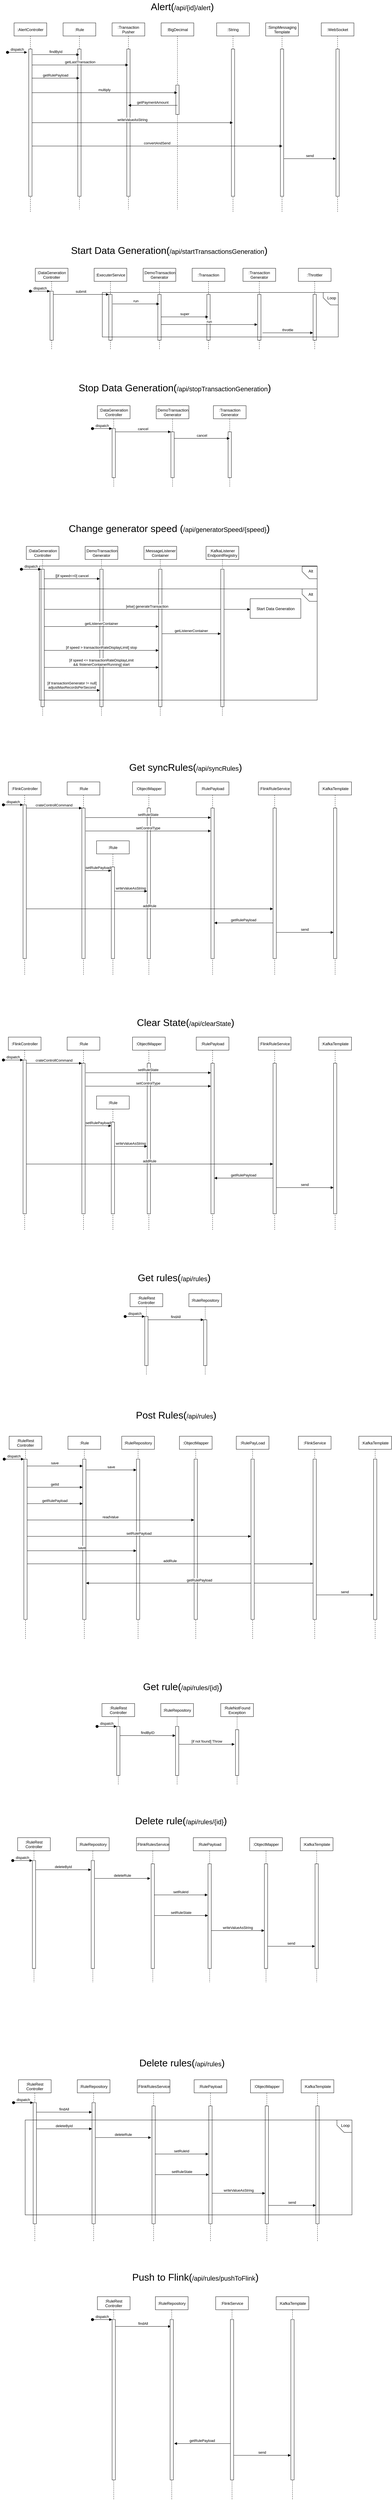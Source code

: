 <mxfile version="14.1.8" type="github">
  <diagram id="kgpKYQtTHZ0yAKxKKP6v" name="Page-1">
    <mxGraphModel dx="1355" dy="806" grid="1" gridSize="10" guides="1" tooltips="1" connect="1" arrows="1" fold="1" page="1" pageScale="1" pageWidth="850" pageHeight="1100" math="0" shadow="0">
      <root>
        <mxCell id="0" />
        <mxCell id="1" parent="0" />
        <mxCell id="PIwd8Y3L6m2QeTUVSltt-143" value="" style="shape=card;whiteSpace=wrap;html=1;strokeWidth=1;fillColor=none;rotation=-90;size=22;" parent="1" vertex="1">
          <mxGeometry x="1105.5" y="1806" width="38" height="46" as="geometry" />
        </mxCell>
        <mxCell id="PIwd8Y3L6m2QeTUVSltt-142" value="" style="shape=card;whiteSpace=wrap;html=1;strokeWidth=1;fillColor=none;rotation=-90;size=22;" parent="1" vertex="1">
          <mxGeometry x="1105.5" y="1737" width="38" height="46" as="geometry" />
        </mxCell>
        <mxCell id="3nuBFxr9cyL0pnOWT2aG-5" value=":AlertController" style="shape=umlLifeline;perimeter=lifelinePerimeter;container=1;collapsible=0;recursiveResize=0;rounded=0;shadow=0;strokeWidth=1;" parent="1" vertex="1">
          <mxGeometry x="220" y="80" width="100" height="580" as="geometry" />
        </mxCell>
        <mxCell id="3nuBFxr9cyL0pnOWT2aG-6" value="" style="points=[];perimeter=orthogonalPerimeter;rounded=0;shadow=0;strokeWidth=1;" parent="3nuBFxr9cyL0pnOWT2aG-5" vertex="1">
          <mxGeometry x="45" y="80" width="10" height="450" as="geometry" />
        </mxCell>
        <mxCell id="PIwd8Y3L6m2QeTUVSltt-1" value=":Rule" style="shape=umlLifeline;perimeter=lifelinePerimeter;container=1;collapsible=0;recursiveResize=0;rounded=0;shadow=0;strokeWidth=1;" parent="1" vertex="1">
          <mxGeometry x="370" y="80" width="100" height="570" as="geometry" />
        </mxCell>
        <mxCell id="PIwd8Y3L6m2QeTUVSltt-2" value="" style="points=[];perimeter=orthogonalPerimeter;rounded=0;shadow=0;strokeWidth=1;" parent="PIwd8Y3L6m2QeTUVSltt-1" vertex="1">
          <mxGeometry x="45" y="80" width="10" height="450" as="geometry" />
        </mxCell>
        <mxCell id="PIwd8Y3L6m2QeTUVSltt-3" value=":Transaction&#xa;Pusher" style="shape=umlLifeline;perimeter=lifelinePerimeter;container=1;collapsible=0;recursiveResize=0;rounded=0;shadow=0;strokeWidth=1;" parent="1" vertex="1">
          <mxGeometry x="520" y="80" width="100" height="570" as="geometry" />
        </mxCell>
        <mxCell id="PIwd8Y3L6m2QeTUVSltt-4" value="" style="points=[];perimeter=orthogonalPerimeter;rounded=0;shadow=0;strokeWidth=1;" parent="PIwd8Y3L6m2QeTUVSltt-3" vertex="1">
          <mxGeometry x="45" y="80" width="10" height="450" as="geometry" />
        </mxCell>
        <mxCell id="PIwd8Y3L6m2QeTUVSltt-5" value=":BigDecimal" style="shape=umlLifeline;perimeter=lifelinePerimeter;container=1;collapsible=0;recursiveResize=0;rounded=0;shadow=0;strokeWidth=1;" parent="1" vertex="1">
          <mxGeometry x="670" y="80" width="100" height="570" as="geometry" />
        </mxCell>
        <mxCell id="PIwd8Y3L6m2QeTUVSltt-6" value="" style="points=[];perimeter=orthogonalPerimeter;rounded=0;shadow=0;strokeWidth=1;" parent="PIwd8Y3L6m2QeTUVSltt-5" vertex="1">
          <mxGeometry x="45" y="190" width="10" height="90" as="geometry" />
        </mxCell>
        <mxCell id="PIwd8Y3L6m2QeTUVSltt-7" value=":String" style="shape=umlLifeline;perimeter=lifelinePerimeter;container=1;collapsible=0;recursiveResize=0;rounded=0;shadow=0;strokeWidth=1;" parent="1" vertex="1">
          <mxGeometry x="840" y="80" width="100" height="580" as="geometry" />
        </mxCell>
        <mxCell id="PIwd8Y3L6m2QeTUVSltt-8" value="" style="points=[];perimeter=orthogonalPerimeter;rounded=0;shadow=0;strokeWidth=1;" parent="PIwd8Y3L6m2QeTUVSltt-7" vertex="1">
          <mxGeometry x="45" y="80" width="10" height="450" as="geometry" />
        </mxCell>
        <mxCell id="PIwd8Y3L6m2QeTUVSltt-13" value="findById" style="verticalAlign=bottom;endArrow=block;shadow=0;strokeWidth=1;exitX=1.159;exitY=0.075;exitDx=0;exitDy=0;exitPerimeter=0;" parent="1" edge="1">
          <mxGeometry relative="1" as="geometry">
            <mxPoint x="276.59" y="177" as="sourcePoint" />
            <mxPoint x="419.5" y="177" as="targetPoint" />
          </mxGeometry>
        </mxCell>
        <mxCell id="PIwd8Y3L6m2QeTUVSltt-14" value="getLastTransaction" style="verticalAlign=bottom;endArrow=block;shadow=0;strokeWidth=1;exitX=1.041;exitY=0.185;exitDx=0;exitDy=0;exitPerimeter=0;" parent="1" edge="1">
          <mxGeometry relative="1" as="geometry">
            <mxPoint x="275.41" y="208.6" as="sourcePoint" />
            <mxPoint x="569.5" y="208.6" as="targetPoint" />
          </mxGeometry>
        </mxCell>
        <mxCell id="PIwd8Y3L6m2QeTUVSltt-15" value="getRulePayload" style="verticalAlign=bottom;endArrow=block;shadow=0;strokeWidth=1;exitX=0.924;exitY=0.318;exitDx=0;exitDy=0;exitPerimeter=0;entryX=0.5;entryY=0.318;entryDx=0;entryDy=0;entryPerimeter=0;" parent="1" edge="1">
          <mxGeometry relative="1" as="geometry">
            <mxPoint x="274.24" y="248.88" as="sourcePoint" />
            <mxPoint x="420" y="248.88" as="targetPoint" />
          </mxGeometry>
        </mxCell>
        <mxCell id="PIwd8Y3L6m2QeTUVSltt-16" value="multiply" style="verticalAlign=bottom;endArrow=block;shadow=0;strokeWidth=1;exitX=0.924;exitY=0.774;exitDx=0;exitDy=0;exitPerimeter=0;" parent="1" edge="1">
          <mxGeometry relative="1" as="geometry">
            <mxPoint x="274.24" y="293.3" as="sourcePoint" />
            <mxPoint x="719.5" y="293.3" as="targetPoint" />
          </mxGeometry>
        </mxCell>
        <mxCell id="PIwd8Y3L6m2QeTUVSltt-17" value="getPaymentAmount" style="verticalAlign=bottom;endArrow=block;shadow=0;strokeWidth=1;exitX=0.5;exitY=0.875;exitDx=0;exitDy=0;exitPerimeter=0;" parent="1" edge="1">
          <mxGeometry relative="1" as="geometry">
            <mxPoint x="720" y="332" as="sourcePoint" />
            <mxPoint x="569.324" y="332" as="targetPoint" />
          </mxGeometry>
        </mxCell>
        <mxCell id="PIwd8Y3L6m2QeTUVSltt-18" value="writeValueAsString" style="verticalAlign=bottom;endArrow=block;shadow=0;strokeWidth=1;" parent="1" source="3nuBFxr9cyL0pnOWT2aG-6" target="PIwd8Y3L6m2QeTUVSltt-7" edge="1">
          <mxGeometry relative="1" as="geometry">
            <mxPoint x="300" y="400.0" as="sourcePoint" />
            <mxPoint x="745.26" y="400.0" as="targetPoint" />
          </mxGeometry>
        </mxCell>
        <mxCell id="PIwd8Y3L6m2QeTUVSltt-20" value=":SimpMessaging&#xa;Template" style="shape=umlLifeline;perimeter=lifelinePerimeter;container=1;collapsible=0;recursiveResize=0;rounded=0;shadow=0;strokeWidth=1;" parent="1" vertex="1">
          <mxGeometry x="990" y="80" width="100" height="580" as="geometry" />
        </mxCell>
        <mxCell id="PIwd8Y3L6m2QeTUVSltt-21" value="" style="points=[];perimeter=orthogonalPerimeter;rounded=0;shadow=0;strokeWidth=1;" parent="PIwd8Y3L6m2QeTUVSltt-20" vertex="1">
          <mxGeometry x="45" y="80" width="10" height="450" as="geometry" />
        </mxCell>
        <mxCell id="PIwd8Y3L6m2QeTUVSltt-22" value="convertAndSend" style="verticalAlign=bottom;endArrow=block;shadow=0;strokeWidth=1;entryX=0.51;entryY=0.649;entryDx=0;entryDy=0;entryPerimeter=0;" parent="1" source="3nuBFxr9cyL0pnOWT2aG-6" target="PIwd8Y3L6m2QeTUVSltt-20" edge="1">
          <mxGeometry relative="1" as="geometry">
            <mxPoint x="285" y="450.0" as="sourcePoint" />
            <mxPoint x="899.5" y="450.0" as="targetPoint" />
          </mxGeometry>
        </mxCell>
        <mxCell id="PIwd8Y3L6m2QeTUVSltt-23" value=":WebSocket" style="shape=umlLifeline;perimeter=lifelinePerimeter;container=1;collapsible=0;recursiveResize=0;rounded=0;shadow=0;strokeWidth=1;" parent="1" vertex="1">
          <mxGeometry x="1160" y="80" width="100" height="580" as="geometry" />
        </mxCell>
        <mxCell id="PIwd8Y3L6m2QeTUVSltt-24" value="" style="points=[];perimeter=orthogonalPerimeter;rounded=0;shadow=0;strokeWidth=1;" parent="PIwd8Y3L6m2QeTUVSltt-23" vertex="1">
          <mxGeometry x="45" y="80" width="10" height="450" as="geometry" />
        </mxCell>
        <mxCell id="PIwd8Y3L6m2QeTUVSltt-25" value="send" style="verticalAlign=bottom;endArrow=block;shadow=0;strokeWidth=1;exitX=1.1;exitY=0.76;exitDx=0;exitDy=0;exitPerimeter=0;" parent="1" edge="1">
          <mxGeometry relative="1" as="geometry">
            <mxPoint x="1046.0" y="495" as="sourcePoint" />
            <mxPoint x="1205" y="495" as="targetPoint" />
          </mxGeometry>
        </mxCell>
        <mxCell id="PIwd8Y3L6m2QeTUVSltt-26" value="&lt;font style=&quot;font-size: 30px&quot;&gt;Alert(&lt;/font&gt;&lt;font style=&quot;font-size: 20px&quot;&gt;/api/{id}/alert&lt;/font&gt;&lt;font style=&quot;font-size: 30px&quot;&gt;)&lt;/font&gt;" style="text;html=1;strokeColor=none;fillColor=none;align=center;verticalAlign=middle;whiteSpace=wrap;rounded=0;" parent="1" vertex="1">
          <mxGeometry x="500" y="10" width="470" height="40" as="geometry" />
        </mxCell>
        <mxCell id="PIwd8Y3L6m2QeTUVSltt-55" value=":DataGeneration&#xa;Controller" style="shape=umlLifeline;perimeter=lifelinePerimeter;container=1;collapsible=0;recursiveResize=0;rounded=0;shadow=0;strokeWidth=1;" parent="1" vertex="1">
          <mxGeometry x="285" y="830" width="100" height="250" as="geometry" />
        </mxCell>
        <mxCell id="PIwd8Y3L6m2QeTUVSltt-56" value="" style="points=[];perimeter=orthogonalPerimeter;rounded=0;shadow=0;strokeWidth=1;" parent="PIwd8Y3L6m2QeTUVSltt-55" vertex="1">
          <mxGeometry x="45" y="70" width="10" height="150" as="geometry" />
        </mxCell>
        <mxCell id="PIwd8Y3L6m2QeTUVSltt-57" value="dispatch" style="verticalAlign=bottom;startArrow=oval;endArrow=block;startSize=8;shadow=0;strokeWidth=1;" parent="PIwd8Y3L6m2QeTUVSltt-55" target="PIwd8Y3L6m2QeTUVSltt-56" edge="1">
          <mxGeometry relative="1" as="geometry">
            <mxPoint x="-15" y="70" as="sourcePoint" />
          </mxGeometry>
        </mxCell>
        <mxCell id="PIwd8Y3L6m2QeTUVSltt-58" value=":ExecuterService" style="shape=umlLifeline;perimeter=lifelinePerimeter;container=1;collapsible=0;recursiveResize=0;rounded=0;shadow=0;strokeWidth=1;" parent="1" vertex="1">
          <mxGeometry x="465" y="830" width="100" height="250" as="geometry" />
        </mxCell>
        <mxCell id="PIwd8Y3L6m2QeTUVSltt-59" value="" style="points=[];perimeter=orthogonalPerimeter;rounded=0;shadow=0;strokeWidth=1;" parent="PIwd8Y3L6m2QeTUVSltt-58" vertex="1">
          <mxGeometry x="45" y="80" width="10" height="140" as="geometry" />
        </mxCell>
        <mxCell id="PIwd8Y3L6m2QeTUVSltt-61" value="submit" style="verticalAlign=bottom;endArrow=block;entryX=0;entryY=0;shadow=0;strokeWidth=1;" parent="1" source="PIwd8Y3L6m2QeTUVSltt-56" target="PIwd8Y3L6m2QeTUVSltt-59" edge="1">
          <mxGeometry relative="1" as="geometry">
            <mxPoint x="440" y="910" as="sourcePoint" />
          </mxGeometry>
        </mxCell>
        <mxCell id="PIwd8Y3L6m2QeTUVSltt-62" value=":DemoTransaction&#xa;Generator" style="shape=umlLifeline;perimeter=lifelinePerimeter;container=1;collapsible=0;recursiveResize=0;rounded=0;shadow=0;strokeWidth=1;" parent="1" vertex="1">
          <mxGeometry x="615" y="830" width="100" height="250" as="geometry" />
        </mxCell>
        <mxCell id="PIwd8Y3L6m2QeTUVSltt-63" value="" style="points=[];perimeter=orthogonalPerimeter;rounded=0;shadow=0;strokeWidth=1;" parent="PIwd8Y3L6m2QeTUVSltt-62" vertex="1">
          <mxGeometry x="45" y="80" width="10" height="140" as="geometry" />
        </mxCell>
        <mxCell id="PIwd8Y3L6m2QeTUVSltt-64" value=":Transaction" style="shape=umlLifeline;perimeter=lifelinePerimeter;container=1;collapsible=0;recursiveResize=0;rounded=0;shadow=0;strokeWidth=1;" parent="1" vertex="1">
          <mxGeometry x="765" y="830" width="100" height="250" as="geometry" />
        </mxCell>
        <mxCell id="PIwd8Y3L6m2QeTUVSltt-65" value="" style="points=[];perimeter=orthogonalPerimeter;rounded=0;shadow=0;strokeWidth=1;" parent="PIwd8Y3L6m2QeTUVSltt-64" vertex="1">
          <mxGeometry x="45" y="80" width="10" height="140" as="geometry" />
        </mxCell>
        <mxCell id="PIwd8Y3L6m2QeTUVSltt-70" value="run" style="verticalAlign=bottom;endArrow=block;shadow=0;strokeWidth=1;exitX=1.159;exitY=0.075;exitDx=0;exitDy=0;exitPerimeter=0;" parent="1" edge="1">
          <mxGeometry relative="1" as="geometry">
            <mxPoint x="521.59" y="939" as="sourcePoint" />
            <mxPoint x="664.5" y="939" as="targetPoint" />
          </mxGeometry>
        </mxCell>
        <mxCell id="PIwd8Y3L6m2QeTUVSltt-71" value="super" style="verticalAlign=bottom;endArrow=block;shadow=0;strokeWidth=1;" parent="1" edge="1">
          <mxGeometry relative="1" as="geometry">
            <mxPoint x="670" y="978.6" as="sourcePoint" />
            <mxPoint x="814.5" y="978.6" as="targetPoint" />
          </mxGeometry>
        </mxCell>
        <mxCell id="PIwd8Y3L6m2QeTUVSltt-82" value="&lt;font style=&quot;font-size: 30px&quot;&gt;Start Data Generation(&lt;/font&gt;&lt;font style=&quot;font-size: 20px&quot;&gt;/api/startTransactionsGeneration&lt;/font&gt;&lt;font style=&quot;font-size: 30px&quot;&gt;)&lt;/font&gt;" style="text;html=1;strokeColor=none;fillColor=none;align=center;verticalAlign=middle;whiteSpace=wrap;rounded=0;" parent="1" vertex="1">
          <mxGeometry x="350" y="750" width="690" height="50" as="geometry" />
        </mxCell>
        <mxCell id="PIwd8Y3L6m2QeTUVSltt-84" value="dispatch" style="verticalAlign=bottom;startArrow=oval;endArrow=block;startSize=8;shadow=0;strokeWidth=1;" parent="1" edge="1">
          <mxGeometry relative="1" as="geometry">
            <mxPoint x="200" y="170" as="sourcePoint" />
            <mxPoint x="260" y="170" as="targetPoint" />
          </mxGeometry>
        </mxCell>
        <mxCell id="PIwd8Y3L6m2QeTUVSltt-100" value=":DataGeneration&#xa;Controller" style="shape=umlLifeline;perimeter=lifelinePerimeter;container=1;collapsible=0;recursiveResize=0;rounded=0;shadow=0;strokeWidth=1;" parent="1" vertex="1">
          <mxGeometry x="475" y="1250" width="100" height="250" as="geometry" />
        </mxCell>
        <mxCell id="PIwd8Y3L6m2QeTUVSltt-101" value="" style="points=[];perimeter=orthogonalPerimeter;rounded=0;shadow=0;strokeWidth=1;" parent="PIwd8Y3L6m2QeTUVSltt-100" vertex="1">
          <mxGeometry x="45" y="70" width="10" height="150" as="geometry" />
        </mxCell>
        <mxCell id="PIwd8Y3L6m2QeTUVSltt-102" value="dispatch" style="verticalAlign=bottom;startArrow=oval;endArrow=block;startSize=8;shadow=0;strokeWidth=1;" parent="PIwd8Y3L6m2QeTUVSltt-100" target="PIwd8Y3L6m2QeTUVSltt-101" edge="1">
          <mxGeometry relative="1" as="geometry">
            <mxPoint x="-15" y="70" as="sourcePoint" />
          </mxGeometry>
        </mxCell>
        <mxCell id="PIwd8Y3L6m2QeTUVSltt-103" value=":DemoTransaction&#xa;Generator" style="shape=umlLifeline;perimeter=lifelinePerimeter;container=1;collapsible=0;recursiveResize=0;rounded=0;shadow=0;strokeWidth=1;" parent="1" vertex="1">
          <mxGeometry x="655" y="1250" width="100" height="250" as="geometry" />
        </mxCell>
        <mxCell id="PIwd8Y3L6m2QeTUVSltt-104" value="" style="points=[];perimeter=orthogonalPerimeter;rounded=0;shadow=0;strokeWidth=1;" parent="PIwd8Y3L6m2QeTUVSltt-103" vertex="1">
          <mxGeometry x="45" y="80" width="10" height="140" as="geometry" />
        </mxCell>
        <mxCell id="PIwd8Y3L6m2QeTUVSltt-106" value="cancel" style="verticalAlign=bottom;endArrow=block;entryX=0;entryY=0;shadow=0;strokeWidth=1;" parent="1" source="PIwd8Y3L6m2QeTUVSltt-101" target="PIwd8Y3L6m2QeTUVSltt-104" edge="1">
          <mxGeometry relative="1" as="geometry">
            <mxPoint x="630" y="1330" as="sourcePoint" />
          </mxGeometry>
        </mxCell>
        <mxCell id="PIwd8Y3L6m2QeTUVSltt-113" value="&lt;font style=&quot;font-size: 30px&quot;&gt;Stop Data Generation(&lt;/font&gt;&lt;font style=&quot;font-size: 20px&quot;&gt;/api/stopTransactionGeneration&lt;/font&gt;&lt;font style=&quot;font-size: 30px&quot;&gt;)&lt;/font&gt;" style="text;html=1;strokeColor=none;fillColor=none;align=center;verticalAlign=middle;whiteSpace=wrap;rounded=0;" parent="1" vertex="1">
          <mxGeometry x="379" y="1170" width="666" height="50" as="geometry" />
        </mxCell>
        <mxCell id="PIwd8Y3L6m2QeTUVSltt-114" value=":DataGeneration&#xa;Controller" style="shape=umlLifeline;perimeter=lifelinePerimeter;container=1;collapsible=0;recursiveResize=0;rounded=0;shadow=0;strokeWidth=1;" parent="1" vertex="1">
          <mxGeometry x="257.5" y="1680" width="100" height="520" as="geometry" />
        </mxCell>
        <mxCell id="PIwd8Y3L6m2QeTUVSltt-115" value="" style="points=[];perimeter=orthogonalPerimeter;rounded=0;shadow=0;strokeWidth=1;" parent="PIwd8Y3L6m2QeTUVSltt-114" vertex="1">
          <mxGeometry x="45" y="70" width="10" height="420" as="geometry" />
        </mxCell>
        <mxCell id="PIwd8Y3L6m2QeTUVSltt-116" value="dispatch" style="verticalAlign=bottom;startArrow=oval;endArrow=block;startSize=8;shadow=0;strokeWidth=1;" parent="PIwd8Y3L6m2QeTUVSltt-114" target="PIwd8Y3L6m2QeTUVSltt-115" edge="1">
          <mxGeometry relative="1" as="geometry">
            <mxPoint x="-15" y="70" as="sourcePoint" />
          </mxGeometry>
        </mxCell>
        <mxCell id="PIwd8Y3L6m2QeTUVSltt-117" value=":DemoTransaction&#xa;Generator" style="shape=umlLifeline;perimeter=lifelinePerimeter;container=1;collapsible=0;recursiveResize=0;rounded=0;shadow=0;strokeWidth=1;" parent="1" vertex="1">
          <mxGeometry x="437.5" y="1680" width="100" height="520" as="geometry" />
        </mxCell>
        <mxCell id="PIwd8Y3L6m2QeTUVSltt-118" value="" style="points=[];perimeter=orthogonalPerimeter;rounded=0;shadow=0;strokeWidth=1;" parent="PIwd8Y3L6m2QeTUVSltt-117" vertex="1">
          <mxGeometry x="45" y="70" width="10" height="420" as="geometry" />
        </mxCell>
        <mxCell id="PIwd8Y3L6m2QeTUVSltt-120" value="[[if speed&lt;=0] cancel" style="verticalAlign=bottom;endArrow=block;entryX=0;entryY=0;shadow=0;strokeWidth=1;" parent="1" edge="1">
          <mxGeometry relative="1" as="geometry">
            <mxPoint x="312.5" y="1779.0" as="sourcePoint" />
            <mxPoint x="482.5" y="1779.0" as="targetPoint" />
          </mxGeometry>
        </mxCell>
        <mxCell id="PIwd8Y3L6m2QeTUVSltt-127" value="&lt;font style=&quot;font-size: 30px&quot;&gt;Change generator speed (&lt;/font&gt;&lt;font style=&quot;font-size: 20px&quot;&gt;/api/generatorSpeed/{speed}&lt;/font&gt;&lt;font style=&quot;font-size: 30px&quot;&gt;)&lt;/font&gt;" style="text;html=1;strokeColor=none;fillColor=none;align=center;verticalAlign=middle;whiteSpace=wrap;rounded=0;" parent="1" vertex="1">
          <mxGeometry x="350" y="1600" width="690" height="50" as="geometry" />
        </mxCell>
        <mxCell id="PIwd8Y3L6m2QeTUVSltt-128" value="" style="rounded=0;whiteSpace=wrap;html=1;" parent="1" vertex="1">
          <mxGeometry x="942.5" y="1840" width="155" height="60" as="geometry" />
        </mxCell>
        <mxCell id="PIwd8Y3L6m2QeTUVSltt-129" value="Start Data Generation" style="text;html=1;strokeColor=none;fillColor=none;align=center;verticalAlign=middle;whiteSpace=wrap;rounded=0;" parent="1" vertex="1">
          <mxGeometry x="942.5" y="1861" width="155" height="20" as="geometry" />
        </mxCell>
        <mxCell id="PIwd8Y3L6m2QeTUVSltt-130" value=":MessageListener&#xa;Container" style="shape=umlLifeline;perimeter=lifelinePerimeter;container=1;collapsible=0;recursiveResize=0;rounded=0;shadow=0;strokeWidth=1;" parent="1" vertex="1">
          <mxGeometry x="617.5" y="1680" width="100" height="520" as="geometry" />
        </mxCell>
        <mxCell id="PIwd8Y3L6m2QeTUVSltt-131" value="" style="points=[];perimeter=orthogonalPerimeter;rounded=0;shadow=0;strokeWidth=1;" parent="PIwd8Y3L6m2QeTUVSltt-130" vertex="1">
          <mxGeometry x="45" y="70" width="10" height="420" as="geometry" />
        </mxCell>
        <mxCell id="PIwd8Y3L6m2QeTUVSltt-126" value="[else] generateTransaction" style="verticalAlign=bottom;endArrow=block;shadow=0;strokeWidth=1;" parent="1" edge="1">
          <mxGeometry relative="1" as="geometry">
            <mxPoint x="312.5" y="1872.517" as="sourcePoint" />
            <mxPoint x="942.5" y="1872.517" as="targetPoint" />
          </mxGeometry>
        </mxCell>
        <mxCell id="PIwd8Y3L6m2QeTUVSltt-132" value=":KafkaListener&#xa;EndpointRegistry" style="shape=umlLifeline;perimeter=lifelinePerimeter;container=1;collapsible=0;recursiveResize=0;rounded=0;shadow=0;strokeWidth=1;" parent="1" vertex="1">
          <mxGeometry x="807.5" y="1680" width="100" height="520" as="geometry" />
        </mxCell>
        <mxCell id="PIwd8Y3L6m2QeTUVSltt-133" value="" style="points=[];perimeter=orthogonalPerimeter;rounded=0;shadow=0;strokeWidth=1;" parent="PIwd8Y3L6m2QeTUVSltt-132" vertex="1">
          <mxGeometry x="45" y="70" width="10" height="420" as="geometry" />
        </mxCell>
        <mxCell id="PIwd8Y3L6m2QeTUVSltt-134" value="getListenerContainer" style="verticalAlign=bottom;endArrow=block;shadow=0;strokeWidth=1;" parent="1" edge="1">
          <mxGeometry relative="1" as="geometry">
            <mxPoint x="312.5" y="1925" as="sourcePoint" />
            <mxPoint x="662.5" y="1925" as="targetPoint" />
          </mxGeometry>
        </mxCell>
        <mxCell id="PIwd8Y3L6m2QeTUVSltt-135" value="getListenerContainer" style="verticalAlign=bottom;endArrow=block;shadow=0;strokeWidth=1;" parent="1" edge="1">
          <mxGeometry relative="1" as="geometry">
            <mxPoint x="672.5" y="1947" as="sourcePoint" />
            <mxPoint x="852.5" y="1947" as="targetPoint" />
          </mxGeometry>
        </mxCell>
        <mxCell id="PIwd8Y3L6m2QeTUVSltt-139" value="Alt" style="text;html=1;strokeColor=none;fillColor=none;align=center;verticalAlign=middle;whiteSpace=wrap;rounded=0;" parent="1" vertex="1">
          <mxGeometry x="1107.5" y="1746" width="40" height="20" as="geometry" />
        </mxCell>
        <mxCell id="PIwd8Y3L6m2QeTUVSltt-140" value="Alt" style="text;html=1;strokeColor=none;fillColor=none;align=center;verticalAlign=middle;whiteSpace=wrap;rounded=0;" parent="1" vertex="1">
          <mxGeometry x="1107.5" y="1817" width="40" height="20" as="geometry" />
        </mxCell>
        <mxCell id="PIwd8Y3L6m2QeTUVSltt-137" value="" style="rounded=0;whiteSpace=wrap;html=1;strokeWidth=1;fillColor=none;" parent="1" vertex="1">
          <mxGeometry x="297.5" y="1740" width="850" height="70" as="geometry" />
        </mxCell>
        <mxCell id="PIwd8Y3L6m2QeTUVSltt-145" value="[if speed &gt; transactionRateDisplayLimit] stop" style="verticalAlign=bottom;endArrow=block;shadow=0;strokeWidth=1;" parent="1" edge="1">
          <mxGeometry relative="1" as="geometry">
            <mxPoint x="312.5" y="1998" as="sourcePoint" />
            <mxPoint x="662.5" y="1998" as="targetPoint" />
          </mxGeometry>
        </mxCell>
        <mxCell id="PIwd8Y3L6m2QeTUVSltt-146" value="[if speed &lt;= transactionRateDisplayLimit&#xa;&amp;&amp; !listenerContainerRunning] start" style="verticalAlign=bottom;endArrow=block;shadow=0;strokeWidth=1;" parent="1" edge="1">
          <mxGeometry relative="1" as="geometry">
            <mxPoint x="312.5" y="2050" as="sourcePoint" />
            <mxPoint x="662.5" y="2050" as="targetPoint" />
          </mxGeometry>
        </mxCell>
        <mxCell id="PIwd8Y3L6m2QeTUVSltt-147" value="[if transactionGenerator != null] &#xa;adjustMaxRecordsPerSecond" style="verticalAlign=bottom;endArrow=block;shadow=0;strokeWidth=1;" parent="1" target="PIwd8Y3L6m2QeTUVSltt-118" edge="1">
          <mxGeometry relative="1" as="geometry">
            <mxPoint x="312.5" y="2120" as="sourcePoint" />
            <mxPoint x="662.5" y="2120" as="targetPoint" />
          </mxGeometry>
        </mxCell>
        <mxCell id="PIwd8Y3L6m2QeTUVSltt-151" value="" style="rounded=0;whiteSpace=wrap;html=1;strokeWidth=1;fillColor=none;" parent="1" vertex="1">
          <mxGeometry x="297.5" y="1810" width="850" height="340" as="geometry" />
        </mxCell>
        <mxCell id="PIwd8Y3L6m2QeTUVSltt-152" value=":FlinkController" style="shape=umlLifeline;perimeter=lifelinePerimeter;container=1;collapsible=0;recursiveResize=0;rounded=0;shadow=0;strokeWidth=1;" parent="1" vertex="1">
          <mxGeometry x="202.5" y="2400" width="100" height="590" as="geometry" />
        </mxCell>
        <mxCell id="PIwd8Y3L6m2QeTUVSltt-153" value="" style="points=[];perimeter=orthogonalPerimeter;rounded=0;shadow=0;strokeWidth=1;" parent="PIwd8Y3L6m2QeTUVSltt-152" vertex="1">
          <mxGeometry x="45" y="70" width="10" height="470" as="geometry" />
        </mxCell>
        <mxCell id="PIwd8Y3L6m2QeTUVSltt-154" value="dispatch" style="verticalAlign=bottom;startArrow=oval;endArrow=block;startSize=8;shadow=0;strokeWidth=1;" parent="PIwd8Y3L6m2QeTUVSltt-152" target="PIwd8Y3L6m2QeTUVSltt-153" edge="1">
          <mxGeometry relative="1" as="geometry">
            <mxPoint x="-15" y="70" as="sourcePoint" />
          </mxGeometry>
        </mxCell>
        <mxCell id="PIwd8Y3L6m2QeTUVSltt-155" value=":Rule" style="shape=umlLifeline;perimeter=lifelinePerimeter;container=1;collapsible=0;recursiveResize=0;rounded=0;shadow=0;strokeWidth=1;" parent="1" vertex="1">
          <mxGeometry x="382.5" y="2400" width="100" height="590" as="geometry" />
        </mxCell>
        <mxCell id="PIwd8Y3L6m2QeTUVSltt-156" value="" style="points=[];perimeter=orthogonalPerimeter;rounded=0;shadow=0;strokeWidth=1;" parent="PIwd8Y3L6m2QeTUVSltt-155" vertex="1">
          <mxGeometry x="45" y="80" width="10" height="460" as="geometry" />
        </mxCell>
        <mxCell id="PIwd8Y3L6m2QeTUVSltt-157" value="crateControllCommand" style="verticalAlign=bottom;endArrow=block;entryX=0;entryY=0;shadow=0;strokeWidth=1;" parent="1" source="PIwd8Y3L6m2QeTUVSltt-153" target="PIwd8Y3L6m2QeTUVSltt-156" edge="1">
          <mxGeometry relative="1" as="geometry">
            <mxPoint x="357.5" y="2480" as="sourcePoint" />
          </mxGeometry>
        </mxCell>
        <mxCell id="PIwd8Y3L6m2QeTUVSltt-158" value=":RulePayload" style="shape=umlLifeline;perimeter=lifelinePerimeter;container=1;collapsible=0;recursiveResize=0;rounded=0;shadow=0;strokeWidth=1;" parent="1" vertex="1">
          <mxGeometry x="777.5" y="2400" width="100" height="590" as="geometry" />
        </mxCell>
        <mxCell id="PIwd8Y3L6m2QeTUVSltt-159" value="" style="points=[];perimeter=orthogonalPerimeter;rounded=0;shadow=0;strokeWidth=1;" parent="PIwd8Y3L6m2QeTUVSltt-158" vertex="1">
          <mxGeometry x="45" y="80" width="10" height="460" as="geometry" />
        </mxCell>
        <mxCell id="PIwd8Y3L6m2QeTUVSltt-160" value=":FlinkRuleService" style="shape=umlLifeline;perimeter=lifelinePerimeter;container=1;collapsible=0;recursiveResize=0;rounded=0;shadow=0;strokeWidth=1;" parent="1" vertex="1">
          <mxGeometry x="967.5" y="2400" width="100" height="590" as="geometry" />
        </mxCell>
        <mxCell id="PIwd8Y3L6m2QeTUVSltt-161" value="" style="points=[];perimeter=orthogonalPerimeter;rounded=0;shadow=0;strokeWidth=1;" parent="PIwd8Y3L6m2QeTUVSltt-160" vertex="1">
          <mxGeometry x="45" y="80" width="10" height="460" as="geometry" />
        </mxCell>
        <mxCell id="PIwd8Y3L6m2QeTUVSltt-164" value="&lt;font style=&quot;font-size: 30px&quot;&gt;Get syncRules(&lt;/font&gt;&lt;font style=&quot;font-size: 20px&quot;&gt;/api/syncRules&lt;/font&gt;&lt;font style=&quot;font-size: 30px&quot;&gt;)&lt;/font&gt;" style="text;html=1;strokeColor=none;fillColor=none;align=center;verticalAlign=middle;whiteSpace=wrap;rounded=0;" parent="1" vertex="1">
          <mxGeometry x="400" y="2330" width="690" height="50" as="geometry" />
        </mxCell>
        <mxCell id="PIwd8Y3L6m2QeTUVSltt-167" value=":Rule" style="shape=umlLifeline;perimeter=lifelinePerimeter;container=1;collapsible=0;recursiveResize=0;rounded=0;shadow=0;strokeWidth=1;" parent="1" vertex="1">
          <mxGeometry x="472.5" y="2580" width="100" height="410" as="geometry" />
        </mxCell>
        <mxCell id="PIwd8Y3L6m2QeTUVSltt-168" value="" style="points=[];perimeter=orthogonalPerimeter;rounded=0;shadow=0;strokeWidth=1;" parent="PIwd8Y3L6m2QeTUVSltt-167" vertex="1">
          <mxGeometry x="45" y="80" width="10" height="280" as="geometry" />
        </mxCell>
        <mxCell id="PIwd8Y3L6m2QeTUVSltt-169" value="setRulePayload" style="verticalAlign=bottom;endArrow=block;shadow=0;strokeWidth=1;" parent="1" edge="1">
          <mxGeometry relative="1" as="geometry">
            <mxPoint x="437.5" y="2671" as="sourcePoint" />
            <mxPoint x="517.5" y="2671" as="targetPoint" />
          </mxGeometry>
        </mxCell>
        <mxCell id="PIwd8Y3L6m2QeTUVSltt-170" value=":ObjectMapper" style="shape=umlLifeline;perimeter=lifelinePerimeter;container=1;collapsible=0;recursiveResize=0;rounded=0;shadow=0;strokeWidth=1;" parent="1" vertex="1">
          <mxGeometry x="582.5" y="2400" width="100" height="590" as="geometry" />
        </mxCell>
        <mxCell id="PIwd8Y3L6m2QeTUVSltt-171" value="" style="points=[];perimeter=orthogonalPerimeter;rounded=0;shadow=0;strokeWidth=1;" parent="PIwd8Y3L6m2QeTUVSltt-170" vertex="1">
          <mxGeometry x="45" y="80" width="10" height="460" as="geometry" />
        </mxCell>
        <mxCell id="PIwd8Y3L6m2QeTUVSltt-172" value="writeValueAsString" style="verticalAlign=bottom;endArrow=block;shadow=0;strokeWidth=1;" parent="1" edge="1">
          <mxGeometry relative="1" as="geometry">
            <mxPoint x="527.5" y="2734" as="sourcePoint" />
            <mxPoint x="627.5" y="2734" as="targetPoint" />
          </mxGeometry>
        </mxCell>
        <mxCell id="PIwd8Y3L6m2QeTUVSltt-162" value="setRuleState" style="verticalAlign=bottom;endArrow=block;shadow=0;strokeWidth=1;exitX=1.159;exitY=0.075;exitDx=0;exitDy=0;exitPerimeter=0;" parent="1" target="PIwd8Y3L6m2QeTUVSltt-159" edge="1">
          <mxGeometry relative="1" as="geometry">
            <mxPoint x="439.09" y="2509" as="sourcePoint" />
            <mxPoint x="582" y="2509" as="targetPoint" />
          </mxGeometry>
        </mxCell>
        <mxCell id="PIwd8Y3L6m2QeTUVSltt-166" value="setControlType" style="verticalAlign=bottom;endArrow=block;shadow=0;strokeWidth=1;exitX=1.159;exitY=0.075;exitDx=0;exitDy=0;exitPerimeter=0;" parent="1" target="PIwd8Y3L6m2QeTUVSltt-159" edge="1">
          <mxGeometry relative="1" as="geometry">
            <mxPoint x="439.09" y="2550" as="sourcePoint" />
            <mxPoint x="582" y="2550" as="targetPoint" />
          </mxGeometry>
        </mxCell>
        <mxCell id="PIwd8Y3L6m2QeTUVSltt-163" value="addRule" style="verticalAlign=bottom;endArrow=block;shadow=0;strokeWidth=1;" parent="1" edge="1">
          <mxGeometry relative="1" as="geometry">
            <mxPoint x="257.5" y="2788" as="sourcePoint" />
            <mxPoint x="1012.5" y="2788" as="targetPoint" />
          </mxGeometry>
        </mxCell>
        <mxCell id="PIwd8Y3L6m2QeTUVSltt-173" value="getRulePayload" style="verticalAlign=bottom;endArrow=block;shadow=0;strokeWidth=1;" parent="1" edge="1">
          <mxGeometry relative="1" as="geometry">
            <mxPoint x="1012.5" y="2831" as="sourcePoint" />
            <mxPoint x="832.5" y="2831" as="targetPoint" />
          </mxGeometry>
        </mxCell>
        <mxCell id="PIwd8Y3L6m2QeTUVSltt-174" value=":KafkaTemplate" style="shape=umlLifeline;perimeter=lifelinePerimeter;container=1;collapsible=0;recursiveResize=0;rounded=0;shadow=0;strokeWidth=1;" parent="1" vertex="1">
          <mxGeometry x="1152.5" y="2400" width="100" height="590" as="geometry" />
        </mxCell>
        <mxCell id="PIwd8Y3L6m2QeTUVSltt-175" value="" style="points=[];perimeter=orthogonalPerimeter;rounded=0;shadow=0;strokeWidth=1;" parent="PIwd8Y3L6m2QeTUVSltt-174" vertex="1">
          <mxGeometry x="45" y="80" width="10" height="460" as="geometry" />
        </mxCell>
        <mxCell id="PIwd8Y3L6m2QeTUVSltt-176" value="send" style="verticalAlign=bottom;endArrow=block;shadow=0;strokeWidth=1;" parent="1" target="PIwd8Y3L6m2QeTUVSltt-175" edge="1">
          <mxGeometry relative="1" as="geometry">
            <mxPoint x="1022.5" y="2860" as="sourcePoint" />
            <mxPoint x="1122.5" y="2860" as="targetPoint" />
          </mxGeometry>
        </mxCell>
        <mxCell id="PIwd8Y3L6m2QeTUVSltt-177" value=":FlinkController" style="shape=umlLifeline;perimeter=lifelinePerimeter;container=1;collapsible=0;recursiveResize=0;rounded=0;shadow=0;strokeWidth=1;" parent="1" vertex="1">
          <mxGeometry x="202.5" y="3180" width="100" height="590" as="geometry" />
        </mxCell>
        <mxCell id="PIwd8Y3L6m2QeTUVSltt-178" value="" style="points=[];perimeter=orthogonalPerimeter;rounded=0;shadow=0;strokeWidth=1;" parent="PIwd8Y3L6m2QeTUVSltt-177" vertex="1">
          <mxGeometry x="45" y="70" width="10" height="470" as="geometry" />
        </mxCell>
        <mxCell id="PIwd8Y3L6m2QeTUVSltt-179" value="dispatch" style="verticalAlign=bottom;startArrow=oval;endArrow=block;startSize=8;shadow=0;strokeWidth=1;" parent="PIwd8Y3L6m2QeTUVSltt-177" target="PIwd8Y3L6m2QeTUVSltt-178" edge="1">
          <mxGeometry relative="1" as="geometry">
            <mxPoint x="-15" y="70" as="sourcePoint" />
          </mxGeometry>
        </mxCell>
        <mxCell id="PIwd8Y3L6m2QeTUVSltt-180" value=":Rule" style="shape=umlLifeline;perimeter=lifelinePerimeter;container=1;collapsible=0;recursiveResize=0;rounded=0;shadow=0;strokeWidth=1;" parent="1" vertex="1">
          <mxGeometry x="382.5" y="3180" width="100" height="590" as="geometry" />
        </mxCell>
        <mxCell id="PIwd8Y3L6m2QeTUVSltt-181" value="" style="points=[];perimeter=orthogonalPerimeter;rounded=0;shadow=0;strokeWidth=1;" parent="PIwd8Y3L6m2QeTUVSltt-180" vertex="1">
          <mxGeometry x="45" y="80" width="10" height="460" as="geometry" />
        </mxCell>
        <mxCell id="PIwd8Y3L6m2QeTUVSltt-182" value="crateControllCommand" style="verticalAlign=bottom;endArrow=block;entryX=0;entryY=0;shadow=0;strokeWidth=1;" parent="1" source="PIwd8Y3L6m2QeTUVSltt-178" target="PIwd8Y3L6m2QeTUVSltt-181" edge="1">
          <mxGeometry relative="1" as="geometry">
            <mxPoint x="357.5" y="3260" as="sourcePoint" />
          </mxGeometry>
        </mxCell>
        <mxCell id="PIwd8Y3L6m2QeTUVSltt-183" value=":RulePayload" style="shape=umlLifeline;perimeter=lifelinePerimeter;container=1;collapsible=0;recursiveResize=0;rounded=0;shadow=0;strokeWidth=1;" parent="1" vertex="1">
          <mxGeometry x="777.5" y="3180" width="100" height="590" as="geometry" />
        </mxCell>
        <mxCell id="PIwd8Y3L6m2QeTUVSltt-184" value="" style="points=[];perimeter=orthogonalPerimeter;rounded=0;shadow=0;strokeWidth=1;" parent="PIwd8Y3L6m2QeTUVSltt-183" vertex="1">
          <mxGeometry x="45" y="80" width="10" height="460" as="geometry" />
        </mxCell>
        <mxCell id="PIwd8Y3L6m2QeTUVSltt-185" value=":FlinkRuleService" style="shape=umlLifeline;perimeter=lifelinePerimeter;container=1;collapsible=0;recursiveResize=0;rounded=0;shadow=0;strokeWidth=1;" parent="1" vertex="1">
          <mxGeometry x="967.5" y="3180" width="100" height="590" as="geometry" />
        </mxCell>
        <mxCell id="PIwd8Y3L6m2QeTUVSltt-186" value="" style="points=[];perimeter=orthogonalPerimeter;rounded=0;shadow=0;strokeWidth=1;" parent="PIwd8Y3L6m2QeTUVSltt-185" vertex="1">
          <mxGeometry x="45" y="80" width="10" height="460" as="geometry" />
        </mxCell>
        <mxCell id="PIwd8Y3L6m2QeTUVSltt-187" value="&lt;font style=&quot;font-size: 30px&quot;&gt;Clear State(&lt;/font&gt;&lt;font style=&quot;font-size: 20px&quot;&gt;/api/clearState&lt;/font&gt;&lt;font style=&quot;font-size: 30px&quot;&gt;)&lt;/font&gt;" style="text;html=1;strokeColor=none;fillColor=none;align=center;verticalAlign=middle;whiteSpace=wrap;rounded=0;" parent="1" vertex="1">
          <mxGeometry x="400" y="3110" width="690" height="50" as="geometry" />
        </mxCell>
        <mxCell id="PIwd8Y3L6m2QeTUVSltt-188" value=":Rule" style="shape=umlLifeline;perimeter=lifelinePerimeter;container=1;collapsible=0;recursiveResize=0;rounded=0;shadow=0;strokeWidth=1;" parent="1" vertex="1">
          <mxGeometry x="472.5" y="3360" width="100" height="410" as="geometry" />
        </mxCell>
        <mxCell id="PIwd8Y3L6m2QeTUVSltt-189" value="" style="points=[];perimeter=orthogonalPerimeter;rounded=0;shadow=0;strokeWidth=1;" parent="PIwd8Y3L6m2QeTUVSltt-188" vertex="1">
          <mxGeometry x="45" y="80" width="10" height="280" as="geometry" />
        </mxCell>
        <mxCell id="PIwd8Y3L6m2QeTUVSltt-190" value="setRulePayload" style="verticalAlign=bottom;endArrow=block;shadow=0;strokeWidth=1;" parent="1" edge="1">
          <mxGeometry relative="1" as="geometry">
            <mxPoint x="437.5" y="3451.0" as="sourcePoint" />
            <mxPoint x="517.5" y="3451.0" as="targetPoint" />
          </mxGeometry>
        </mxCell>
        <mxCell id="PIwd8Y3L6m2QeTUVSltt-191" value=":ObjectMapper" style="shape=umlLifeline;perimeter=lifelinePerimeter;container=1;collapsible=0;recursiveResize=0;rounded=0;shadow=0;strokeWidth=1;" parent="1" vertex="1">
          <mxGeometry x="582.5" y="3180" width="100" height="590" as="geometry" />
        </mxCell>
        <mxCell id="PIwd8Y3L6m2QeTUVSltt-192" value="" style="points=[];perimeter=orthogonalPerimeter;rounded=0;shadow=0;strokeWidth=1;" parent="PIwd8Y3L6m2QeTUVSltt-191" vertex="1">
          <mxGeometry x="45" y="80" width="10" height="460" as="geometry" />
        </mxCell>
        <mxCell id="PIwd8Y3L6m2QeTUVSltt-193" value="writeValueAsString" style="verticalAlign=bottom;endArrow=block;shadow=0;strokeWidth=1;" parent="1" edge="1">
          <mxGeometry relative="1" as="geometry">
            <mxPoint x="527.5" y="3514.0" as="sourcePoint" />
            <mxPoint x="627.5" y="3514.0" as="targetPoint" />
          </mxGeometry>
        </mxCell>
        <mxCell id="PIwd8Y3L6m2QeTUVSltt-194" value="setRuleState" style="verticalAlign=bottom;endArrow=block;shadow=0;strokeWidth=1;exitX=1.159;exitY=0.075;exitDx=0;exitDy=0;exitPerimeter=0;" parent="1" target="PIwd8Y3L6m2QeTUVSltt-184" edge="1">
          <mxGeometry relative="1" as="geometry">
            <mxPoint x="439.09" y="3289.0" as="sourcePoint" />
            <mxPoint x="582" y="3289" as="targetPoint" />
          </mxGeometry>
        </mxCell>
        <mxCell id="PIwd8Y3L6m2QeTUVSltt-195" value="setControlType" style="verticalAlign=bottom;endArrow=block;shadow=0;strokeWidth=1;exitX=1.159;exitY=0.075;exitDx=0;exitDy=0;exitPerimeter=0;" parent="1" target="PIwd8Y3L6m2QeTUVSltt-184" edge="1">
          <mxGeometry relative="1" as="geometry">
            <mxPoint x="439.09" y="3330" as="sourcePoint" />
            <mxPoint x="582" y="3330" as="targetPoint" />
          </mxGeometry>
        </mxCell>
        <mxCell id="PIwd8Y3L6m2QeTUVSltt-196" value="addRule" style="verticalAlign=bottom;endArrow=block;shadow=0;strokeWidth=1;" parent="1" edge="1">
          <mxGeometry relative="1" as="geometry">
            <mxPoint x="257.5" y="3568" as="sourcePoint" />
            <mxPoint x="1012.5" y="3568" as="targetPoint" />
          </mxGeometry>
        </mxCell>
        <mxCell id="PIwd8Y3L6m2QeTUVSltt-197" value="getRulePayload" style="verticalAlign=bottom;endArrow=block;shadow=0;strokeWidth=1;" parent="1" edge="1">
          <mxGeometry relative="1" as="geometry">
            <mxPoint x="1012.5" y="3611.0" as="sourcePoint" />
            <mxPoint x="832.5" y="3611.0" as="targetPoint" />
          </mxGeometry>
        </mxCell>
        <mxCell id="PIwd8Y3L6m2QeTUVSltt-198" value=":KafkaTemplate" style="shape=umlLifeline;perimeter=lifelinePerimeter;container=1;collapsible=0;recursiveResize=0;rounded=0;shadow=0;strokeWidth=1;" parent="1" vertex="1">
          <mxGeometry x="1152.5" y="3180" width="100" height="590" as="geometry" />
        </mxCell>
        <mxCell id="PIwd8Y3L6m2QeTUVSltt-199" value="" style="points=[];perimeter=orthogonalPerimeter;rounded=0;shadow=0;strokeWidth=1;" parent="PIwd8Y3L6m2QeTUVSltt-198" vertex="1">
          <mxGeometry x="45" y="80" width="10" height="460" as="geometry" />
        </mxCell>
        <mxCell id="PIwd8Y3L6m2QeTUVSltt-200" value="send" style="verticalAlign=bottom;endArrow=block;shadow=0;strokeWidth=1;" parent="1" target="PIwd8Y3L6m2QeTUVSltt-199" edge="1">
          <mxGeometry relative="1" as="geometry">
            <mxPoint x="1022.5" y="3640" as="sourcePoint" />
            <mxPoint x="1122.5" y="3640" as="targetPoint" />
          </mxGeometry>
        </mxCell>
        <mxCell id="PIwd8Y3L6m2QeTUVSltt-225" value=":RuleRest&#xa;Controller" style="shape=umlLifeline;perimeter=lifelinePerimeter;container=1;collapsible=0;recursiveResize=0;rounded=0;shadow=0;strokeWidth=1;" parent="1" vertex="1">
          <mxGeometry x="575" y="3964" width="100" height="250" as="geometry" />
        </mxCell>
        <mxCell id="PIwd8Y3L6m2QeTUVSltt-226" value="" style="points=[];perimeter=orthogonalPerimeter;rounded=0;shadow=0;strokeWidth=1;" parent="PIwd8Y3L6m2QeTUVSltt-225" vertex="1">
          <mxGeometry x="45" y="70" width="10" height="150" as="geometry" />
        </mxCell>
        <mxCell id="PIwd8Y3L6m2QeTUVSltt-227" value="dispatch" style="verticalAlign=bottom;startArrow=oval;endArrow=block;startSize=8;shadow=0;strokeWidth=1;" parent="PIwd8Y3L6m2QeTUVSltt-225" target="PIwd8Y3L6m2QeTUVSltt-226" edge="1">
          <mxGeometry relative="1" as="geometry">
            <mxPoint x="-15" y="70" as="sourcePoint" />
          </mxGeometry>
        </mxCell>
        <mxCell id="PIwd8Y3L6m2QeTUVSltt-228" value=":RuleRepository" style="shape=umlLifeline;perimeter=lifelinePerimeter;container=1;collapsible=0;recursiveResize=0;rounded=0;shadow=0;strokeWidth=1;" parent="1" vertex="1">
          <mxGeometry x="755" y="3964" width="100" height="250" as="geometry" />
        </mxCell>
        <mxCell id="PIwd8Y3L6m2QeTUVSltt-229" value="" style="points=[];perimeter=orthogonalPerimeter;rounded=0;shadow=0;strokeWidth=1;" parent="PIwd8Y3L6m2QeTUVSltt-228" vertex="1">
          <mxGeometry x="45" y="80" width="10" height="140" as="geometry" />
        </mxCell>
        <mxCell id="PIwd8Y3L6m2QeTUVSltt-230" value="findAll" style="verticalAlign=bottom;endArrow=block;entryX=0;entryY=0;shadow=0;strokeWidth=1;" parent="1" source="PIwd8Y3L6m2QeTUVSltt-226" target="PIwd8Y3L6m2QeTUVSltt-229" edge="1">
          <mxGeometry relative="1" as="geometry">
            <mxPoint x="730" y="4044" as="sourcePoint" />
          </mxGeometry>
        </mxCell>
        <mxCell id="PIwd8Y3L6m2QeTUVSltt-237" value="&lt;font style=&quot;font-size: 30px&quot;&gt;Get rules(&lt;/font&gt;&lt;font style=&quot;font-size: 20px&quot;&gt;/api/rules&lt;/font&gt;&lt;font style=&quot;font-size: 30px&quot;&gt;)&lt;/font&gt;" style="text;html=1;strokeColor=none;fillColor=none;align=center;verticalAlign=middle;whiteSpace=wrap;rounded=0;" parent="1" vertex="1">
          <mxGeometry x="364.5" y="3890" width="690" height="50" as="geometry" />
        </mxCell>
        <mxCell id="PIwd8Y3L6m2QeTUVSltt-244" value="&lt;font style=&quot;font-size: 30px&quot;&gt;Post Rules(&lt;/font&gt;&lt;font style=&quot;font-size: 20px&quot;&gt;/api/rules&lt;/font&gt;&lt;font style=&quot;font-size: 30px&quot;&gt;)&lt;/font&gt;" style="text;html=1;strokeColor=none;fillColor=none;align=center;verticalAlign=middle;whiteSpace=wrap;rounded=0;" parent="1" vertex="1">
          <mxGeometry x="382.5" y="4310" width="666" height="50" as="geometry" />
        </mxCell>
        <mxCell id="PIwd8Y3L6m2QeTUVSltt-245" value=":RuleRest&#xa;Controller" style="shape=umlLifeline;perimeter=lifelinePerimeter;container=1;collapsible=0;recursiveResize=0;rounded=0;shadow=0;strokeWidth=1;" parent="1" vertex="1">
          <mxGeometry x="205" y="4400" width="100" height="620" as="geometry" />
        </mxCell>
        <mxCell id="PIwd8Y3L6m2QeTUVSltt-246" value="" style="points=[];perimeter=orthogonalPerimeter;rounded=0;shadow=0;strokeWidth=1;" parent="PIwd8Y3L6m2QeTUVSltt-245" vertex="1">
          <mxGeometry x="45" y="70" width="10" height="490" as="geometry" />
        </mxCell>
        <mxCell id="PIwd8Y3L6m2QeTUVSltt-247" value="dispatch" style="verticalAlign=bottom;startArrow=oval;endArrow=block;startSize=8;shadow=0;strokeWidth=1;" parent="PIwd8Y3L6m2QeTUVSltt-245" target="PIwd8Y3L6m2QeTUVSltt-246" edge="1">
          <mxGeometry relative="1" as="geometry">
            <mxPoint x="-15" y="70" as="sourcePoint" />
          </mxGeometry>
        </mxCell>
        <mxCell id="PIwd8Y3L6m2QeTUVSltt-248" value=":Rule" style="shape=umlLifeline;perimeter=lifelinePerimeter;container=1;collapsible=0;recursiveResize=0;rounded=0;shadow=0;strokeWidth=1;" parent="1" vertex="1">
          <mxGeometry x="385" y="4400" width="100" height="620" as="geometry" />
        </mxCell>
        <mxCell id="PIwd8Y3L6m2QeTUVSltt-249" value="" style="points=[];perimeter=orthogonalPerimeter;rounded=0;shadow=0;strokeWidth=1;" parent="PIwd8Y3L6m2QeTUVSltt-248" vertex="1">
          <mxGeometry x="45" y="70" width="10" height="490" as="geometry" />
        </mxCell>
        <mxCell id="PIwd8Y3L6m2QeTUVSltt-250" value="save" style="verticalAlign=bottom;endArrow=block;entryX=0;entryY=0;shadow=0;strokeWidth=1;" parent="1" edge="1">
          <mxGeometry relative="1" as="geometry">
            <mxPoint x="260" y="4491" as="sourcePoint" />
            <mxPoint x="430" y="4491" as="targetPoint" />
          </mxGeometry>
        </mxCell>
        <mxCell id="PIwd8Y3L6m2QeTUVSltt-251" value="&lt;font style=&quot;font-size: 30px&quot;&gt;Get rule(&lt;/font&gt;&lt;font style=&quot;font-size: 20px&quot;&gt;/api/rules/{id}&lt;/font&gt;&lt;font style=&quot;font-size: 30px&quot;&gt;)&lt;/font&gt;" style="text;html=1;strokeColor=none;fillColor=none;align=center;verticalAlign=middle;whiteSpace=wrap;rounded=0;" parent="1" vertex="1">
          <mxGeometry x="403" y="5140" width="666" height="50" as="geometry" />
        </mxCell>
        <mxCell id="PIwd8Y3L6m2QeTUVSltt-252" value=":RuleRest&#xa;Controller" style="shape=umlLifeline;perimeter=lifelinePerimeter;container=1;collapsible=0;recursiveResize=0;rounded=0;shadow=0;strokeWidth=1;" parent="1" vertex="1">
          <mxGeometry x="489" y="5217" width="100" height="250" as="geometry" />
        </mxCell>
        <mxCell id="PIwd8Y3L6m2QeTUVSltt-253" value="" style="points=[];perimeter=orthogonalPerimeter;rounded=0;shadow=0;strokeWidth=1;" parent="PIwd8Y3L6m2QeTUVSltt-252" vertex="1">
          <mxGeometry x="45" y="70" width="10" height="150" as="geometry" />
        </mxCell>
        <mxCell id="PIwd8Y3L6m2QeTUVSltt-254" value="dispatch" style="verticalAlign=bottom;startArrow=oval;endArrow=block;startSize=8;shadow=0;strokeWidth=1;" parent="PIwd8Y3L6m2QeTUVSltt-252" target="PIwd8Y3L6m2QeTUVSltt-253" edge="1">
          <mxGeometry relative="1" as="geometry">
            <mxPoint x="-15" y="70" as="sourcePoint" />
          </mxGeometry>
        </mxCell>
        <mxCell id="PIwd8Y3L6m2QeTUVSltt-255" value=":RuleRepository" style="shape=umlLifeline;perimeter=lifelinePerimeter;container=1;collapsible=0;recursiveResize=0;rounded=0;shadow=0;strokeWidth=1;" parent="1" vertex="1">
          <mxGeometry x="669" y="5217" width="100" height="250" as="geometry" />
        </mxCell>
        <mxCell id="PIwd8Y3L6m2QeTUVSltt-256" value="" style="points=[];perimeter=orthogonalPerimeter;rounded=0;shadow=0;strokeWidth=1;" parent="PIwd8Y3L6m2QeTUVSltt-255" vertex="1">
          <mxGeometry x="45" y="70" width="10" height="150" as="geometry" />
        </mxCell>
        <mxCell id="PIwd8Y3L6m2QeTUVSltt-257" value="findByID" style="verticalAlign=bottom;endArrow=block;entryX=0;entryY=0;shadow=0;strokeWidth=1;" parent="1" edge="1">
          <mxGeometry relative="1" as="geometry">
            <mxPoint x="544" y="5315" as="sourcePoint" />
            <mxPoint x="714" y="5315" as="targetPoint" />
          </mxGeometry>
        </mxCell>
        <mxCell id="PIwd8Y3L6m2QeTUVSltt-258" value=":RuleNotFound&#xa;Exception" style="shape=umlLifeline;perimeter=lifelinePerimeter;container=1;collapsible=0;recursiveResize=0;rounded=0;shadow=0;strokeWidth=1;" parent="1" vertex="1">
          <mxGeometry x="852.5" y="5217" width="100" height="250" as="geometry" />
        </mxCell>
        <mxCell id="PIwd8Y3L6m2QeTUVSltt-259" value="" style="points=[];perimeter=orthogonalPerimeter;rounded=0;shadow=0;strokeWidth=1;" parent="PIwd8Y3L6m2QeTUVSltt-258" vertex="1">
          <mxGeometry x="45" y="80" width="10" height="140" as="geometry" />
        </mxCell>
        <mxCell id="PIwd8Y3L6m2QeTUVSltt-260" value="[if not found] Throw" style="verticalAlign=bottom;endArrow=block;entryX=0;entryY=0;shadow=0;strokeWidth=1;" parent="1" edge="1">
          <mxGeometry relative="1" as="geometry">
            <mxPoint x="725" y="5341.66" as="sourcePoint" />
            <mxPoint x="895" y="5341.66" as="targetPoint" />
          </mxGeometry>
        </mxCell>
        <mxCell id="PIwd8Y3L6m2QeTUVSltt-261" value="&lt;font style=&quot;font-size: 30px&quot;&gt;Delete rule(&lt;/font&gt;&lt;font style=&quot;font-size: 20px&quot;&gt;/api/rules/{id}&lt;/font&gt;&lt;font style=&quot;font-size: 30px&quot;&gt;)&lt;/font&gt;" style="text;html=1;strokeColor=none;fillColor=none;align=center;verticalAlign=middle;whiteSpace=wrap;rounded=0;" parent="1" vertex="1">
          <mxGeometry x="398" y="5550" width="666" height="50" as="geometry" />
        </mxCell>
        <mxCell id="PIwd8Y3L6m2QeTUVSltt-262" value=":RuleRest&#xa;Controller" style="shape=umlLifeline;perimeter=lifelinePerimeter;container=1;collapsible=0;recursiveResize=0;rounded=0;shadow=0;strokeWidth=1;" parent="1" vertex="1">
          <mxGeometry x="231" y="5627" width="100" height="443" as="geometry" />
        </mxCell>
        <mxCell id="PIwd8Y3L6m2QeTUVSltt-263" value="" style="points=[];perimeter=orthogonalPerimeter;rounded=0;shadow=0;strokeWidth=1;" parent="PIwd8Y3L6m2QeTUVSltt-262" vertex="1">
          <mxGeometry x="45" y="70" width="10" height="330" as="geometry" />
        </mxCell>
        <mxCell id="PIwd8Y3L6m2QeTUVSltt-264" value="dispatch" style="verticalAlign=bottom;startArrow=oval;endArrow=block;startSize=8;shadow=0;strokeWidth=1;" parent="PIwd8Y3L6m2QeTUVSltt-262" target="PIwd8Y3L6m2QeTUVSltt-263" edge="1">
          <mxGeometry relative="1" as="geometry">
            <mxPoint x="-15" y="70" as="sourcePoint" />
          </mxGeometry>
        </mxCell>
        <mxCell id="PIwd8Y3L6m2QeTUVSltt-265" value=":RuleRepository" style="shape=umlLifeline;perimeter=lifelinePerimeter;container=1;collapsible=0;recursiveResize=0;rounded=0;shadow=0;strokeWidth=1;" parent="1" vertex="1">
          <mxGeometry x="411" y="5627" width="100" height="443" as="geometry" />
        </mxCell>
        <mxCell id="PIwd8Y3L6m2QeTUVSltt-266" value="" style="points=[];perimeter=orthogonalPerimeter;rounded=0;shadow=0;strokeWidth=1;" parent="PIwd8Y3L6m2QeTUVSltt-265" vertex="1">
          <mxGeometry x="45" y="70" width="10" height="330" as="geometry" />
        </mxCell>
        <mxCell id="PIwd8Y3L6m2QeTUVSltt-267" value="deleteById" style="verticalAlign=bottom;endArrow=block;entryX=0;entryY=0;shadow=0;strokeWidth=1;" parent="1" edge="1">
          <mxGeometry relative="1" as="geometry">
            <mxPoint x="286.0" y="5725" as="sourcePoint" />
            <mxPoint x="456.0" y="5725" as="targetPoint" />
          </mxGeometry>
        </mxCell>
        <mxCell id="PIwd8Y3L6m2QeTUVSltt-268" value=":FlinkRulesService" style="shape=umlLifeline;perimeter=lifelinePerimeter;container=1;collapsible=0;recursiveResize=0;rounded=0;shadow=0;strokeWidth=1;" parent="1" vertex="1">
          <mxGeometry x="594.5" y="5627" width="100" height="443" as="geometry" />
        </mxCell>
        <mxCell id="PIwd8Y3L6m2QeTUVSltt-269" value="" style="points=[];perimeter=orthogonalPerimeter;rounded=0;shadow=0;strokeWidth=1;" parent="PIwd8Y3L6m2QeTUVSltt-268" vertex="1">
          <mxGeometry x="45" y="80" width="10" height="320" as="geometry" />
        </mxCell>
        <mxCell id="PIwd8Y3L6m2QeTUVSltt-270" value="deleteRule" style="verticalAlign=bottom;endArrow=block;entryX=0;entryY=0;shadow=0;strokeWidth=1;" parent="1" edge="1">
          <mxGeometry relative="1" as="geometry">
            <mxPoint x="467" y="5751.66" as="sourcePoint" />
            <mxPoint x="637" y="5751.66" as="targetPoint" />
          </mxGeometry>
        </mxCell>
        <mxCell id="PIwd8Y3L6m2QeTUVSltt-271" value=":RulePayload" style="shape=umlLifeline;perimeter=lifelinePerimeter;container=1;collapsible=0;recursiveResize=0;rounded=0;shadow=0;strokeWidth=1;" parent="1" vertex="1">
          <mxGeometry x="768.5" y="5627" width="100" height="443" as="geometry" />
        </mxCell>
        <mxCell id="PIwd8Y3L6m2QeTUVSltt-272" value="" style="points=[];perimeter=orthogonalPerimeter;rounded=0;shadow=0;strokeWidth=1;" parent="PIwd8Y3L6m2QeTUVSltt-271" vertex="1">
          <mxGeometry x="45" y="80" width="10" height="320" as="geometry" />
        </mxCell>
        <mxCell id="PIwd8Y3L6m2QeTUVSltt-275" value=":KafkaTemplate" style="shape=umlLifeline;perimeter=lifelinePerimeter;container=1;collapsible=0;recursiveResize=0;rounded=0;shadow=0;strokeWidth=1;" parent="1" vertex="1">
          <mxGeometry x="1096" y="5627" width="100" height="443" as="geometry" />
        </mxCell>
        <mxCell id="PIwd8Y3L6m2QeTUVSltt-276" value="" style="points=[];perimeter=orthogonalPerimeter;rounded=0;shadow=0;strokeWidth=1;" parent="PIwd8Y3L6m2QeTUVSltt-275" vertex="1">
          <mxGeometry x="45" y="80" width="10" height="320" as="geometry" />
        </mxCell>
        <mxCell id="PIwd8Y3L6m2QeTUVSltt-277" value="send" style="verticalAlign=bottom;endArrow=block;shadow=0;strokeWidth=1;" parent="1" edge="1">
          <mxGeometry relative="1" as="geometry">
            <mxPoint x="996" y="5959" as="sourcePoint" />
            <mxPoint x="1141" y="5959" as="targetPoint" />
          </mxGeometry>
        </mxCell>
        <mxCell id="PIwd8Y3L6m2QeTUVSltt-278" value="setRuleState" style="verticalAlign=bottom;endArrow=block;shadow=0;strokeWidth=1;" parent="1" edge="1">
          <mxGeometry relative="1" as="geometry">
            <mxPoint x="649.5" y="5865" as="sourcePoint" />
            <mxPoint x="813.5" y="5865" as="targetPoint" />
          </mxGeometry>
        </mxCell>
        <mxCell id="PIwd8Y3L6m2QeTUVSltt-279" value="setRuleId" style="verticalAlign=bottom;endArrow=block;shadow=0;strokeWidth=1;" parent="1" edge="1">
          <mxGeometry relative="1" as="geometry">
            <mxPoint x="648.5" y="5802" as="sourcePoint" />
            <mxPoint x="812.5" y="5802" as="targetPoint" />
          </mxGeometry>
        </mxCell>
        <mxCell id="PIwd8Y3L6m2QeTUVSltt-281" value=":ObjectMapper" style="shape=umlLifeline;perimeter=lifelinePerimeter;container=1;collapsible=0;recursiveResize=0;rounded=0;shadow=0;strokeWidth=1;" parent="1" vertex="1">
          <mxGeometry x="941" y="5627" width="100" height="443" as="geometry" />
        </mxCell>
        <mxCell id="PIwd8Y3L6m2QeTUVSltt-282" value="" style="points=[];perimeter=orthogonalPerimeter;rounded=0;shadow=0;strokeWidth=1;" parent="PIwd8Y3L6m2QeTUVSltt-281" vertex="1">
          <mxGeometry x="45" y="80" width="10" height="320" as="geometry" />
        </mxCell>
        <mxCell id="PIwd8Y3L6m2QeTUVSltt-283" value="writeValueAsString" style="verticalAlign=bottom;endArrow=block;shadow=0;strokeWidth=1;" parent="1" edge="1">
          <mxGeometry relative="1" as="geometry">
            <mxPoint x="823.5" y="5911" as="sourcePoint" />
            <mxPoint x="986" y="5911" as="targetPoint" />
          </mxGeometry>
        </mxCell>
        <mxCell id="PIwd8Y3L6m2QeTUVSltt-284" value="&lt;font style=&quot;font-size: 30px&quot;&gt;Delete rules(&lt;/font&gt;&lt;font style=&quot;font-size: 20px&quot;&gt;/api/rules&lt;/font&gt;&lt;font style=&quot;font-size: 30px&quot;&gt;)&lt;/font&gt;" style="text;html=1;strokeColor=none;fillColor=none;align=center;verticalAlign=middle;whiteSpace=wrap;rounded=0;" parent="1" vertex="1">
          <mxGeometry x="400.5" y="6290" width="666" height="50" as="geometry" />
        </mxCell>
        <mxCell id="PIwd8Y3L6m2QeTUVSltt-285" value=":RuleRest&#xa;Controller" style="shape=umlLifeline;perimeter=lifelinePerimeter;container=1;collapsible=0;recursiveResize=0;rounded=0;shadow=0;strokeWidth=1;" parent="1" vertex="1">
          <mxGeometry x="233.5" y="6367" width="100" height="493" as="geometry" />
        </mxCell>
        <mxCell id="PIwd8Y3L6m2QeTUVSltt-286" value="" style="points=[];perimeter=orthogonalPerimeter;rounded=0;shadow=0;strokeWidth=1;" parent="PIwd8Y3L6m2QeTUVSltt-285" vertex="1">
          <mxGeometry x="45" y="70" width="10" height="370" as="geometry" />
        </mxCell>
        <mxCell id="PIwd8Y3L6m2QeTUVSltt-287" value="dispatch" style="verticalAlign=bottom;startArrow=oval;endArrow=block;startSize=8;shadow=0;strokeWidth=1;" parent="PIwd8Y3L6m2QeTUVSltt-285" target="PIwd8Y3L6m2QeTUVSltt-286" edge="1">
          <mxGeometry relative="1" as="geometry">
            <mxPoint x="-15" y="70" as="sourcePoint" />
          </mxGeometry>
        </mxCell>
        <mxCell id="PIwd8Y3L6m2QeTUVSltt-288" value=":RuleRepository" style="shape=umlLifeline;perimeter=lifelinePerimeter;container=1;collapsible=0;recursiveResize=0;rounded=0;shadow=0;strokeWidth=1;" parent="1" vertex="1">
          <mxGeometry x="413.5" y="6367" width="100" height="493" as="geometry" />
        </mxCell>
        <mxCell id="PIwd8Y3L6m2QeTUVSltt-289" value="" style="points=[];perimeter=orthogonalPerimeter;rounded=0;shadow=0;strokeWidth=1;" parent="PIwd8Y3L6m2QeTUVSltt-288" vertex="1">
          <mxGeometry x="45" y="70" width="10" height="370" as="geometry" />
        </mxCell>
        <mxCell id="PIwd8Y3L6m2QeTUVSltt-290" value="deleteById" style="verticalAlign=bottom;endArrow=block;entryX=0;entryY=0;shadow=0;strokeWidth=1;" parent="1" edge="1">
          <mxGeometry relative="1" as="geometry">
            <mxPoint x="288.5" y="6517" as="sourcePoint" />
            <mxPoint x="458.5" y="6517" as="targetPoint" />
          </mxGeometry>
        </mxCell>
        <mxCell id="PIwd8Y3L6m2QeTUVSltt-291" value=":FlinkRulesService" style="shape=umlLifeline;perimeter=lifelinePerimeter;container=1;collapsible=0;recursiveResize=0;rounded=0;shadow=0;strokeWidth=1;" parent="1" vertex="1">
          <mxGeometry x="597" y="6367" width="100" height="493" as="geometry" />
        </mxCell>
        <mxCell id="PIwd8Y3L6m2QeTUVSltt-292" value="" style="points=[];perimeter=orthogonalPerimeter;rounded=0;shadow=0;strokeWidth=1;" parent="PIwd8Y3L6m2QeTUVSltt-291" vertex="1">
          <mxGeometry x="45" y="80" width="10" height="360" as="geometry" />
        </mxCell>
        <mxCell id="PIwd8Y3L6m2QeTUVSltt-293" value="deleteRule" style="verticalAlign=bottom;endArrow=block;entryX=0;entryY=0;shadow=0;strokeWidth=1;" parent="1" edge="1">
          <mxGeometry relative="1" as="geometry">
            <mxPoint x="469.5" y="6543.66" as="sourcePoint" />
            <mxPoint x="639.5" y="6543.66" as="targetPoint" />
          </mxGeometry>
        </mxCell>
        <mxCell id="PIwd8Y3L6m2QeTUVSltt-294" value=":RulePayload" style="shape=umlLifeline;perimeter=lifelinePerimeter;container=1;collapsible=0;recursiveResize=0;rounded=0;shadow=0;strokeWidth=1;" parent="1" vertex="1">
          <mxGeometry x="771" y="6367" width="100" height="493" as="geometry" />
        </mxCell>
        <mxCell id="PIwd8Y3L6m2QeTUVSltt-295" value="" style="points=[];perimeter=orthogonalPerimeter;rounded=0;shadow=0;strokeWidth=1;" parent="PIwd8Y3L6m2QeTUVSltt-294" vertex="1">
          <mxGeometry x="45" y="80" width="10" height="360" as="geometry" />
        </mxCell>
        <mxCell id="PIwd8Y3L6m2QeTUVSltt-296" value=":KafkaTemplate" style="shape=umlLifeline;perimeter=lifelinePerimeter;container=1;collapsible=0;recursiveResize=0;rounded=0;shadow=0;strokeWidth=1;" parent="1" vertex="1">
          <mxGeometry x="1098.5" y="6367" width="100" height="493" as="geometry" />
        </mxCell>
        <mxCell id="PIwd8Y3L6m2QeTUVSltt-297" value="" style="points=[];perimeter=orthogonalPerimeter;rounded=0;shadow=0;strokeWidth=1;" parent="PIwd8Y3L6m2QeTUVSltt-296" vertex="1">
          <mxGeometry x="45" y="80" width="10" height="360" as="geometry" />
        </mxCell>
        <mxCell id="PIwd8Y3L6m2QeTUVSltt-298" value="send" style="verticalAlign=bottom;endArrow=block;shadow=0;strokeWidth=1;" parent="1" edge="1">
          <mxGeometry relative="1" as="geometry">
            <mxPoint x="998.5" y="6751" as="sourcePoint" />
            <mxPoint x="1143.5" y="6751" as="targetPoint" />
          </mxGeometry>
        </mxCell>
        <mxCell id="PIwd8Y3L6m2QeTUVSltt-299" value="setRuleState" style="verticalAlign=bottom;endArrow=block;shadow=0;strokeWidth=1;" parent="1" edge="1">
          <mxGeometry relative="1" as="geometry">
            <mxPoint x="652" y="6657" as="sourcePoint" />
            <mxPoint x="816" y="6657" as="targetPoint" />
          </mxGeometry>
        </mxCell>
        <mxCell id="PIwd8Y3L6m2QeTUVSltt-300" value="setRuleId" style="verticalAlign=bottom;endArrow=block;shadow=0;strokeWidth=1;" parent="1" edge="1">
          <mxGeometry relative="1" as="geometry">
            <mxPoint x="651" y="6594" as="sourcePoint" />
            <mxPoint x="815" y="6594" as="targetPoint" />
          </mxGeometry>
        </mxCell>
        <mxCell id="PIwd8Y3L6m2QeTUVSltt-301" value=":ObjectMapper" style="shape=umlLifeline;perimeter=lifelinePerimeter;container=1;collapsible=0;recursiveResize=0;rounded=0;shadow=0;strokeWidth=1;" parent="1" vertex="1">
          <mxGeometry x="943.5" y="6367" width="100" height="493" as="geometry" />
        </mxCell>
        <mxCell id="PIwd8Y3L6m2QeTUVSltt-302" value="" style="points=[];perimeter=orthogonalPerimeter;rounded=0;shadow=0;strokeWidth=1;" parent="PIwd8Y3L6m2QeTUVSltt-301" vertex="1">
          <mxGeometry x="45" y="80" width="10" height="360" as="geometry" />
        </mxCell>
        <mxCell id="PIwd8Y3L6m2QeTUVSltt-303" value="writeValueAsString" style="verticalAlign=bottom;endArrow=block;shadow=0;strokeWidth=1;" parent="1" edge="1">
          <mxGeometry relative="1" as="geometry">
            <mxPoint x="826" y="6714" as="sourcePoint" />
            <mxPoint x="988.5" y="6714" as="targetPoint" />
          </mxGeometry>
        </mxCell>
        <mxCell id="PIwd8Y3L6m2QeTUVSltt-304" value="findAll" style="verticalAlign=bottom;endArrow=block;shadow=0;strokeWidth=1;" parent="1" edge="1">
          <mxGeometry relative="1" as="geometry">
            <mxPoint x="288.5" y="6466" as="sourcePoint" />
            <mxPoint x="458.5" y="6466" as="targetPoint" />
          </mxGeometry>
        </mxCell>
        <mxCell id="PIwd8Y3L6m2QeTUVSltt-305" value="" style="rounded=0;whiteSpace=wrap;html=1;strokeWidth=1;fillColor=none;" parent="1" vertex="1">
          <mxGeometry x="254" y="6490" width="1000" height="290" as="geometry" />
        </mxCell>
        <mxCell id="PIwd8Y3L6m2QeTUVSltt-306" value="" style="shape=card;whiteSpace=wrap;html=1;strokeWidth=1;fillColor=none;rotation=-90;size=22;" parent="1" vertex="1">
          <mxGeometry x="1212" y="6486" width="38" height="46" as="geometry" />
        </mxCell>
        <mxCell id="PIwd8Y3L6m2QeTUVSltt-307" value="Loop" style="text;html=1;strokeColor=none;fillColor=none;align=center;verticalAlign=middle;whiteSpace=wrap;rounded=0;" parent="1" vertex="1">
          <mxGeometry x="1214" y="6497" width="40" height="20" as="geometry" />
        </mxCell>
        <mxCell id="PIwd8Y3L6m2QeTUVSltt-308" value=":RuleRepository" style="shape=umlLifeline;perimeter=lifelinePerimeter;container=1;collapsible=0;recursiveResize=0;rounded=0;shadow=0;strokeWidth=1;" parent="1" vertex="1">
          <mxGeometry x="549.5" y="4400" width="100" height="620" as="geometry" />
        </mxCell>
        <mxCell id="PIwd8Y3L6m2QeTUVSltt-309" value="" style="points=[];perimeter=orthogonalPerimeter;rounded=0;shadow=0;strokeWidth=1;" parent="PIwd8Y3L6m2QeTUVSltt-308" vertex="1">
          <mxGeometry x="45" y="70" width="10" height="490" as="geometry" />
        </mxCell>
        <mxCell id="PIwd8Y3L6m2QeTUVSltt-310" value="save" style="verticalAlign=bottom;endArrow=block;shadow=0;strokeWidth=1;" parent="1" edge="1">
          <mxGeometry relative="1" as="geometry">
            <mxPoint x="440" y="4503" as="sourcePoint" />
            <mxPoint x="594.5" y="4503" as="targetPoint" />
          </mxGeometry>
        </mxCell>
        <mxCell id="PIwd8Y3L6m2QeTUVSltt-311" value="getId" style="verticalAlign=bottom;endArrow=block;shadow=0;strokeWidth=1;" parent="1" edge="1">
          <mxGeometry relative="1" as="geometry">
            <mxPoint x="260" y="4556" as="sourcePoint" />
            <mxPoint x="430" y="4556" as="targetPoint" />
          </mxGeometry>
        </mxCell>
        <mxCell id="PIwd8Y3L6m2QeTUVSltt-312" value=":ObjectMapper" style="shape=umlLifeline;perimeter=lifelinePerimeter;container=1;collapsible=0;recursiveResize=0;rounded=0;shadow=0;strokeWidth=1;" parent="1" vertex="1">
          <mxGeometry x="726" y="4400" width="100" height="620" as="geometry" />
        </mxCell>
        <mxCell id="PIwd8Y3L6m2QeTUVSltt-313" value="" style="points=[];perimeter=orthogonalPerimeter;rounded=0;shadow=0;strokeWidth=1;" parent="PIwd8Y3L6m2QeTUVSltt-312" vertex="1">
          <mxGeometry x="45" y="70" width="10" height="490" as="geometry" />
        </mxCell>
        <mxCell id="PIwd8Y3L6m2QeTUVSltt-314" value="getRulePayload" style="verticalAlign=bottom;endArrow=block;shadow=0;strokeWidth=1;" parent="1" target="PIwd8Y3L6m2QeTUVSltt-249" edge="1">
          <mxGeometry relative="1" as="geometry">
            <mxPoint x="260" y="4606" as="sourcePoint" />
            <mxPoint x="771" y="4606" as="targetPoint" />
          </mxGeometry>
        </mxCell>
        <mxCell id="PIwd8Y3L6m2QeTUVSltt-315" value="readValue" style="verticalAlign=bottom;endArrow=block;shadow=0;strokeWidth=1;" parent="1" target="PIwd8Y3L6m2QeTUVSltt-313" edge="1">
          <mxGeometry relative="1" as="geometry">
            <mxPoint x="260" y="4656" as="sourcePoint" />
            <mxPoint x="594.5" y="4656" as="targetPoint" />
          </mxGeometry>
        </mxCell>
        <mxCell id="PIwd8Y3L6m2QeTUVSltt-316" value="setRulePayload" style="verticalAlign=bottom;endArrow=block;shadow=0;strokeWidth=1;" parent="1" target="PIwd8Y3L6m2QeTUVSltt-324" edge="1">
          <mxGeometry relative="1" as="geometry">
            <mxPoint x="260" y="4706" as="sourcePoint" />
            <mxPoint x="430" y="4706" as="targetPoint" />
          </mxGeometry>
        </mxCell>
        <mxCell id="PIwd8Y3L6m2QeTUVSltt-317" value="save" style="verticalAlign=bottom;endArrow=block;shadow=0;strokeWidth=1;" parent="1" target="PIwd8Y3L6m2QeTUVSltt-309" edge="1">
          <mxGeometry relative="1" as="geometry">
            <mxPoint x="260" y="4750" as="sourcePoint" />
            <mxPoint x="430" y="4750" as="targetPoint" />
          </mxGeometry>
        </mxCell>
        <mxCell id="PIwd8Y3L6m2QeTUVSltt-318" value=":FlinkService" style="shape=umlLifeline;perimeter=lifelinePerimeter;container=1;collapsible=0;recursiveResize=0;rounded=0;shadow=0;strokeWidth=1;" parent="1" vertex="1">
          <mxGeometry x="1090" y="4400" width="100" height="620" as="geometry" />
        </mxCell>
        <mxCell id="PIwd8Y3L6m2QeTUVSltt-319" value="" style="points=[];perimeter=orthogonalPerimeter;rounded=0;shadow=0;strokeWidth=1;" parent="PIwd8Y3L6m2QeTUVSltt-318" vertex="1">
          <mxGeometry x="45" y="70" width="10" height="490" as="geometry" />
        </mxCell>
        <mxCell id="PIwd8Y3L6m2QeTUVSltt-320" value="addRule" style="verticalAlign=bottom;endArrow=block;shadow=0;strokeWidth=1;" parent="1" target="PIwd8Y3L6m2QeTUVSltt-319" edge="1">
          <mxGeometry relative="1" as="geometry">
            <mxPoint x="260" y="4790" as="sourcePoint" />
            <mxPoint x="594.5" y="4790" as="targetPoint" />
          </mxGeometry>
        </mxCell>
        <mxCell id="PIwd8Y3L6m2QeTUVSltt-322" value="getRulePayload" style="verticalAlign=bottom;endArrow=block;shadow=0;strokeWidth=1;" parent="1" source="PIwd8Y3L6m2QeTUVSltt-319" edge="1">
          <mxGeometry relative="1" as="geometry">
            <mxPoint x="942.5" y="4849" as="sourcePoint" />
            <mxPoint x="440" y="4849" as="targetPoint" />
          </mxGeometry>
        </mxCell>
        <mxCell id="PIwd8Y3L6m2QeTUVSltt-323" value=":RulePayLoad" style="shape=umlLifeline;perimeter=lifelinePerimeter;container=1;collapsible=0;recursiveResize=0;rounded=0;shadow=0;strokeWidth=1;" parent="1" vertex="1">
          <mxGeometry x="900" y="4400" width="100" height="620" as="geometry" />
        </mxCell>
        <mxCell id="PIwd8Y3L6m2QeTUVSltt-324" value="" style="points=[];perimeter=orthogonalPerimeter;rounded=0;shadow=0;strokeWidth=1;" parent="PIwd8Y3L6m2QeTUVSltt-323" vertex="1">
          <mxGeometry x="45" y="70" width="10" height="490" as="geometry" />
        </mxCell>
        <mxCell id="PIwd8Y3L6m2QeTUVSltt-327" value=":KafkaTemplate" style="shape=umlLifeline;perimeter=lifelinePerimeter;container=1;collapsible=0;recursiveResize=0;rounded=0;shadow=0;strokeWidth=1;" parent="1" vertex="1">
          <mxGeometry x="1275" y="4400" width="100" height="620" as="geometry" />
        </mxCell>
        <mxCell id="PIwd8Y3L6m2QeTUVSltt-328" value="" style="points=[];perimeter=orthogonalPerimeter;rounded=0;shadow=0;strokeWidth=1;" parent="PIwd8Y3L6m2QeTUVSltt-327" vertex="1">
          <mxGeometry x="45" y="70" width="10" height="490" as="geometry" />
        </mxCell>
        <mxCell id="PIwd8Y3L6m2QeTUVSltt-329" value="send" style="verticalAlign=bottom;endArrow=block;shadow=0;strokeWidth=1;" parent="1" edge="1">
          <mxGeometry relative="1" as="geometry">
            <mxPoint x="1145" y="4885" as="sourcePoint" />
            <mxPoint x="1320" y="4885" as="targetPoint" />
          </mxGeometry>
        </mxCell>
        <mxCell id="vstRXdiq6YBqbPSC85aT-1" value=":Transaction&#xa;Generator" style="shape=umlLifeline;perimeter=lifelinePerimeter;container=1;collapsible=0;recursiveResize=0;rounded=0;shadow=0;strokeWidth=1;" parent="1" vertex="1">
          <mxGeometry x="830" y="1250" width="100" height="250" as="geometry" />
        </mxCell>
        <mxCell id="vstRXdiq6YBqbPSC85aT-2" value="" style="points=[];perimeter=orthogonalPerimeter;rounded=0;shadow=0;strokeWidth=1;" parent="vstRXdiq6YBqbPSC85aT-1" vertex="1">
          <mxGeometry x="45" y="80" width="10" height="140" as="geometry" />
        </mxCell>
        <mxCell id="vstRXdiq6YBqbPSC85aT-3" value="cancel" style="verticalAlign=bottom;endArrow=block;entryX=0;entryY=0;shadow=0;strokeWidth=1;" parent="1" edge="1">
          <mxGeometry relative="1" as="geometry">
            <mxPoint x="710" y="1350" as="sourcePoint" />
            <mxPoint x="880" y="1350" as="targetPoint" />
          </mxGeometry>
        </mxCell>
        <mxCell id="vstRXdiq6YBqbPSC85aT-6" value=":Transaction &#xa;Generator" style="shape=umlLifeline;perimeter=lifelinePerimeter;container=1;collapsible=0;recursiveResize=0;rounded=0;shadow=0;strokeWidth=1;" parent="1" vertex="1">
          <mxGeometry x="920.5" y="830" width="100" height="250" as="geometry" />
        </mxCell>
        <mxCell id="vstRXdiq6YBqbPSC85aT-7" value="" style="points=[];perimeter=orthogonalPerimeter;rounded=0;shadow=0;strokeWidth=1;" parent="vstRXdiq6YBqbPSC85aT-6" vertex="1">
          <mxGeometry x="45" y="80" width="10" height="140" as="geometry" />
        </mxCell>
        <mxCell id="vstRXdiq6YBqbPSC85aT-8" value="run" style="verticalAlign=bottom;endArrow=block;shadow=0;strokeWidth=1;" parent="1" edge="1">
          <mxGeometry relative="1" as="geometry">
            <mxPoint x="670" y="1002" as="sourcePoint" />
            <mxPoint x="964.75" y="1002.0" as="targetPoint" />
          </mxGeometry>
        </mxCell>
        <mxCell id="vstRXdiq6YBqbPSC85aT-9" value=":Throttler" style="shape=umlLifeline;perimeter=lifelinePerimeter;container=1;collapsible=0;recursiveResize=0;rounded=0;shadow=0;strokeWidth=1;" parent="1" vertex="1">
          <mxGeometry x="1090" y="830" width="100" height="250" as="geometry" />
        </mxCell>
        <mxCell id="vstRXdiq6YBqbPSC85aT-10" value="" style="points=[];perimeter=orthogonalPerimeter;rounded=0;shadow=0;strokeWidth=1;" parent="vstRXdiq6YBqbPSC85aT-9" vertex="1">
          <mxGeometry x="45" y="80" width="10" height="140" as="geometry" />
        </mxCell>
        <mxCell id="vstRXdiq6YBqbPSC85aT-12" value="throttle" style="verticalAlign=bottom;endArrow=block;shadow=0;strokeWidth=1;exitX=1.462;exitY=0.838;exitDx=0;exitDy=0;exitPerimeter=0;" parent="1" source="vstRXdiq6YBqbPSC85aT-7" target="vstRXdiq6YBqbPSC85aT-10" edge="1">
          <mxGeometry relative="1" as="geometry">
            <mxPoint x="990" y="1040" as="sourcePoint" />
            <mxPoint x="1134.5" y="1040" as="targetPoint" />
          </mxGeometry>
        </mxCell>
        <mxCell id="vstRXdiq6YBqbPSC85aT-13" value="" style="rounded=0;whiteSpace=wrap;html=1;strokeWidth=1;fillColor=none;" parent="1" vertex="1">
          <mxGeometry x="490" y="904" width="722" height="136" as="geometry" />
        </mxCell>
        <mxCell id="vstRXdiq6YBqbPSC85aT-14" value="" style="shape=card;whiteSpace=wrap;html=1;strokeWidth=1;fillColor=none;rotation=-90;size=22;" parent="1" vertex="1">
          <mxGeometry x="1170" y="900" width="38" height="46" as="geometry" />
        </mxCell>
        <mxCell id="vstRXdiq6YBqbPSC85aT-15" value="Loop" style="text;html=1;strokeColor=none;fillColor=none;align=center;verticalAlign=middle;whiteSpace=wrap;rounded=0;" parent="1" vertex="1">
          <mxGeometry x="1172" y="911" width="40" height="20" as="geometry" />
        </mxCell>
        <mxCell id="XCFjeMbl2gAKjwE4hN3H-23" value="&lt;font style=&quot;font-size: 30px&quot;&gt;Push to Flink(&lt;/font&gt;&lt;font style=&quot;font-size: 20px&quot;&gt;/api/rules/pushToFlink&lt;/font&gt;&lt;font style=&quot;font-size: 30px&quot;&gt;)&lt;/font&gt;" style="text;html=1;strokeColor=none;fillColor=none;align=center;verticalAlign=middle;whiteSpace=wrap;rounded=0;" vertex="1" parent="1">
          <mxGeometry x="540" y="6950" width="470" height="40" as="geometry" />
        </mxCell>
        <mxCell id="XCFjeMbl2gAKjwE4hN3H-25" value=":RuleRest&#xa;Controller" style="shape=umlLifeline;perimeter=lifelinePerimeter;container=1;collapsible=0;recursiveResize=0;rounded=0;shadow=0;strokeWidth=1;" vertex="1" parent="1">
          <mxGeometry x="475" y="7030" width="100" height="620" as="geometry" />
        </mxCell>
        <mxCell id="XCFjeMbl2gAKjwE4hN3H-26" value="" style="points=[];perimeter=orthogonalPerimeter;rounded=0;shadow=0;strokeWidth=1;" vertex="1" parent="XCFjeMbl2gAKjwE4hN3H-25">
          <mxGeometry x="45" y="70" width="10" height="490" as="geometry" />
        </mxCell>
        <mxCell id="XCFjeMbl2gAKjwE4hN3H-27" value="dispatch" style="verticalAlign=bottom;startArrow=oval;endArrow=block;startSize=8;shadow=0;strokeWidth=1;" edge="1" parent="XCFjeMbl2gAKjwE4hN3H-25" target="XCFjeMbl2gAKjwE4hN3H-26">
          <mxGeometry relative="1" as="geometry">
            <mxPoint x="-15" y="70" as="sourcePoint" />
          </mxGeometry>
        </mxCell>
        <mxCell id="XCFjeMbl2gAKjwE4hN3H-30" value="findAll" style="verticalAlign=bottom;endArrow=block;entryX=0;entryY=0;shadow=0;strokeWidth=1;" edge="1" parent="1">
          <mxGeometry relative="1" as="geometry">
            <mxPoint x="530" y="7121" as="sourcePoint" />
            <mxPoint x="700" y="7121" as="targetPoint" />
          </mxGeometry>
        </mxCell>
        <mxCell id="XCFjeMbl2gAKjwE4hN3H-31" value=":RuleRepository" style="shape=umlLifeline;perimeter=lifelinePerimeter;container=1;collapsible=0;recursiveResize=0;rounded=0;shadow=0;strokeWidth=1;" vertex="1" parent="1">
          <mxGeometry x="652.5" y="7030" width="100" height="620" as="geometry" />
        </mxCell>
        <mxCell id="XCFjeMbl2gAKjwE4hN3H-32" value="" style="points=[];perimeter=orthogonalPerimeter;rounded=0;shadow=0;strokeWidth=1;" vertex="1" parent="XCFjeMbl2gAKjwE4hN3H-31">
          <mxGeometry x="45" y="70" width="10" height="490" as="geometry" />
        </mxCell>
        <mxCell id="XCFjeMbl2gAKjwE4hN3H-41" value=":FlinkService" style="shape=umlLifeline;perimeter=lifelinePerimeter;container=1;collapsible=0;recursiveResize=0;rounded=0;shadow=0;strokeWidth=1;" vertex="1" parent="1">
          <mxGeometry x="837" y="7030" width="100" height="620" as="geometry" />
        </mxCell>
        <mxCell id="XCFjeMbl2gAKjwE4hN3H-42" value="" style="points=[];perimeter=orthogonalPerimeter;rounded=0;shadow=0;strokeWidth=1;" vertex="1" parent="XCFjeMbl2gAKjwE4hN3H-41">
          <mxGeometry x="45" y="70" width="10" height="490" as="geometry" />
        </mxCell>
        <mxCell id="XCFjeMbl2gAKjwE4hN3H-44" value="getRulePayload" style="verticalAlign=bottom;endArrow=block;shadow=0;strokeWidth=1;" edge="1" parent="1" source="XCFjeMbl2gAKjwE4hN3H-42">
          <mxGeometry relative="1" as="geometry">
            <mxPoint x="1212.5" y="7479" as="sourcePoint" />
            <mxPoint x="710" y="7479" as="targetPoint" />
          </mxGeometry>
        </mxCell>
        <mxCell id="XCFjeMbl2gAKjwE4hN3H-47" value=":KafkaTemplate" style="shape=umlLifeline;perimeter=lifelinePerimeter;container=1;collapsible=0;recursiveResize=0;rounded=0;shadow=0;strokeWidth=1;" vertex="1" parent="1">
          <mxGeometry x="1022" y="7030" width="100" height="620" as="geometry" />
        </mxCell>
        <mxCell id="XCFjeMbl2gAKjwE4hN3H-48" value="" style="points=[];perimeter=orthogonalPerimeter;rounded=0;shadow=0;strokeWidth=1;" vertex="1" parent="XCFjeMbl2gAKjwE4hN3H-47">
          <mxGeometry x="45" y="70" width="10" height="490" as="geometry" />
        </mxCell>
        <mxCell id="XCFjeMbl2gAKjwE4hN3H-49" value="send" style="verticalAlign=bottom;endArrow=block;shadow=0;strokeWidth=1;" edge="1" parent="1">
          <mxGeometry relative="1" as="geometry">
            <mxPoint x="892" y="7515" as="sourcePoint" />
            <mxPoint x="1067" y="7515" as="targetPoint" />
          </mxGeometry>
        </mxCell>
      </root>
    </mxGraphModel>
  </diagram>
</mxfile>
